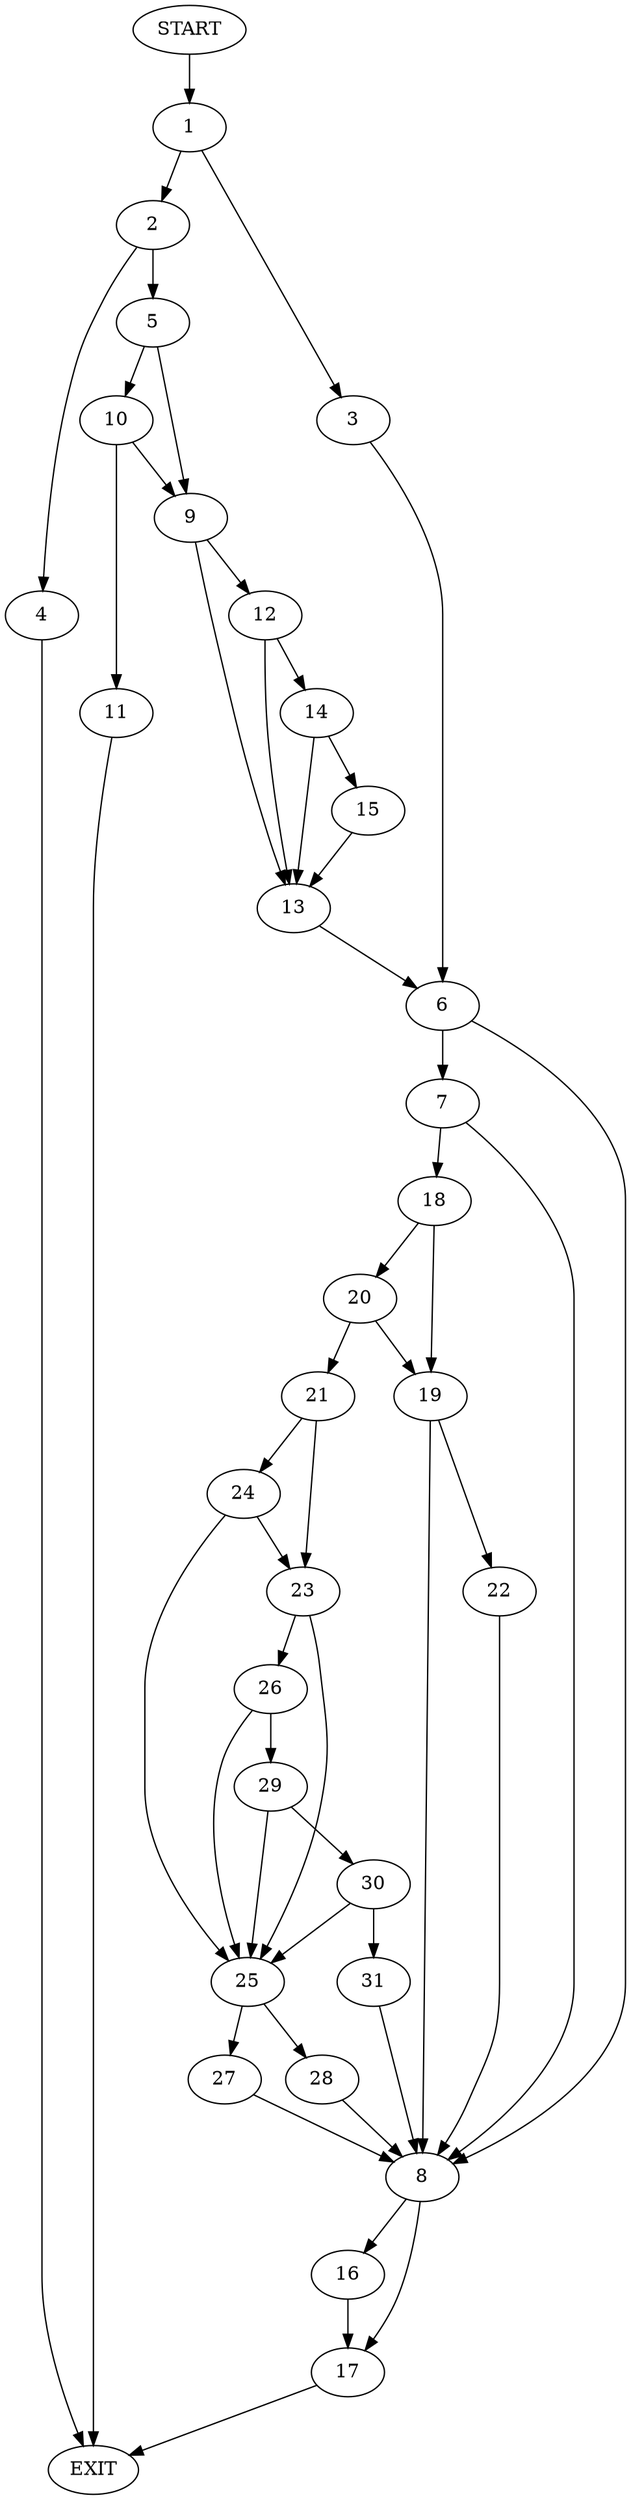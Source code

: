 digraph {
0 [label="START"]
32 [label="EXIT"]
0 -> 1
1 -> 2
1 -> 3
2 -> 4
2 -> 5
3 -> 6
6 -> 7
6 -> 8
4 -> 32
5 -> 9
5 -> 10
10 -> 11
10 -> 9
9 -> 12
9 -> 13
11 -> 32
13 -> 6
12 -> 13
12 -> 14
14 -> 15
14 -> 13
15 -> 13
8 -> 16
8 -> 17
7 -> 8
7 -> 18
18 -> 19
18 -> 20
20 -> 19
20 -> 21
19 -> 8
19 -> 22
21 -> 23
21 -> 24
24 -> 23
24 -> 25
23 -> 25
23 -> 26
25 -> 27
25 -> 28
26 -> 25
26 -> 29
29 -> 30
29 -> 25
30 -> 31
30 -> 25
31 -> 8
28 -> 8
27 -> 8
22 -> 8
16 -> 17
17 -> 32
}
